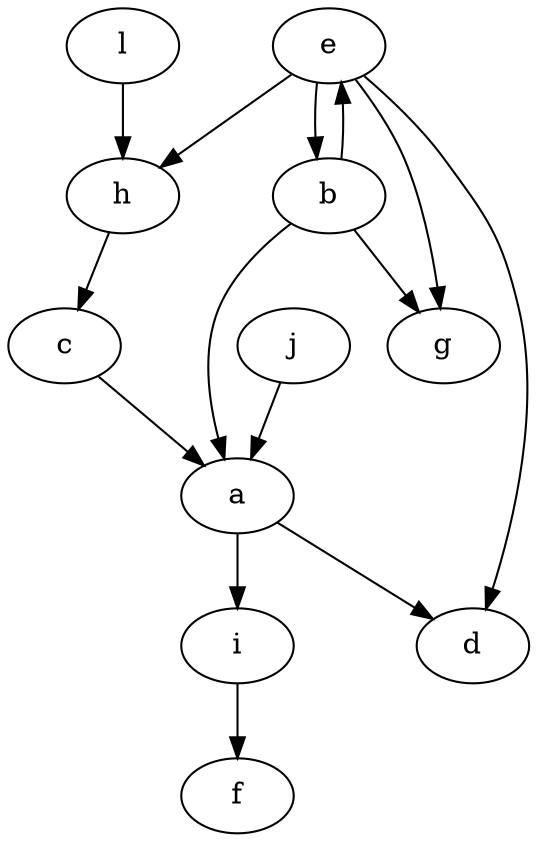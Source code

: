 digraph graph4 {
e -> b;
e -> h;
j -> a;
i -> f;
b -> g;
e -> g;
b -> a;
c -> a;
e -> d;
b -> e;
h -> c;
l -> h;
a -> d;
a -> i;
}